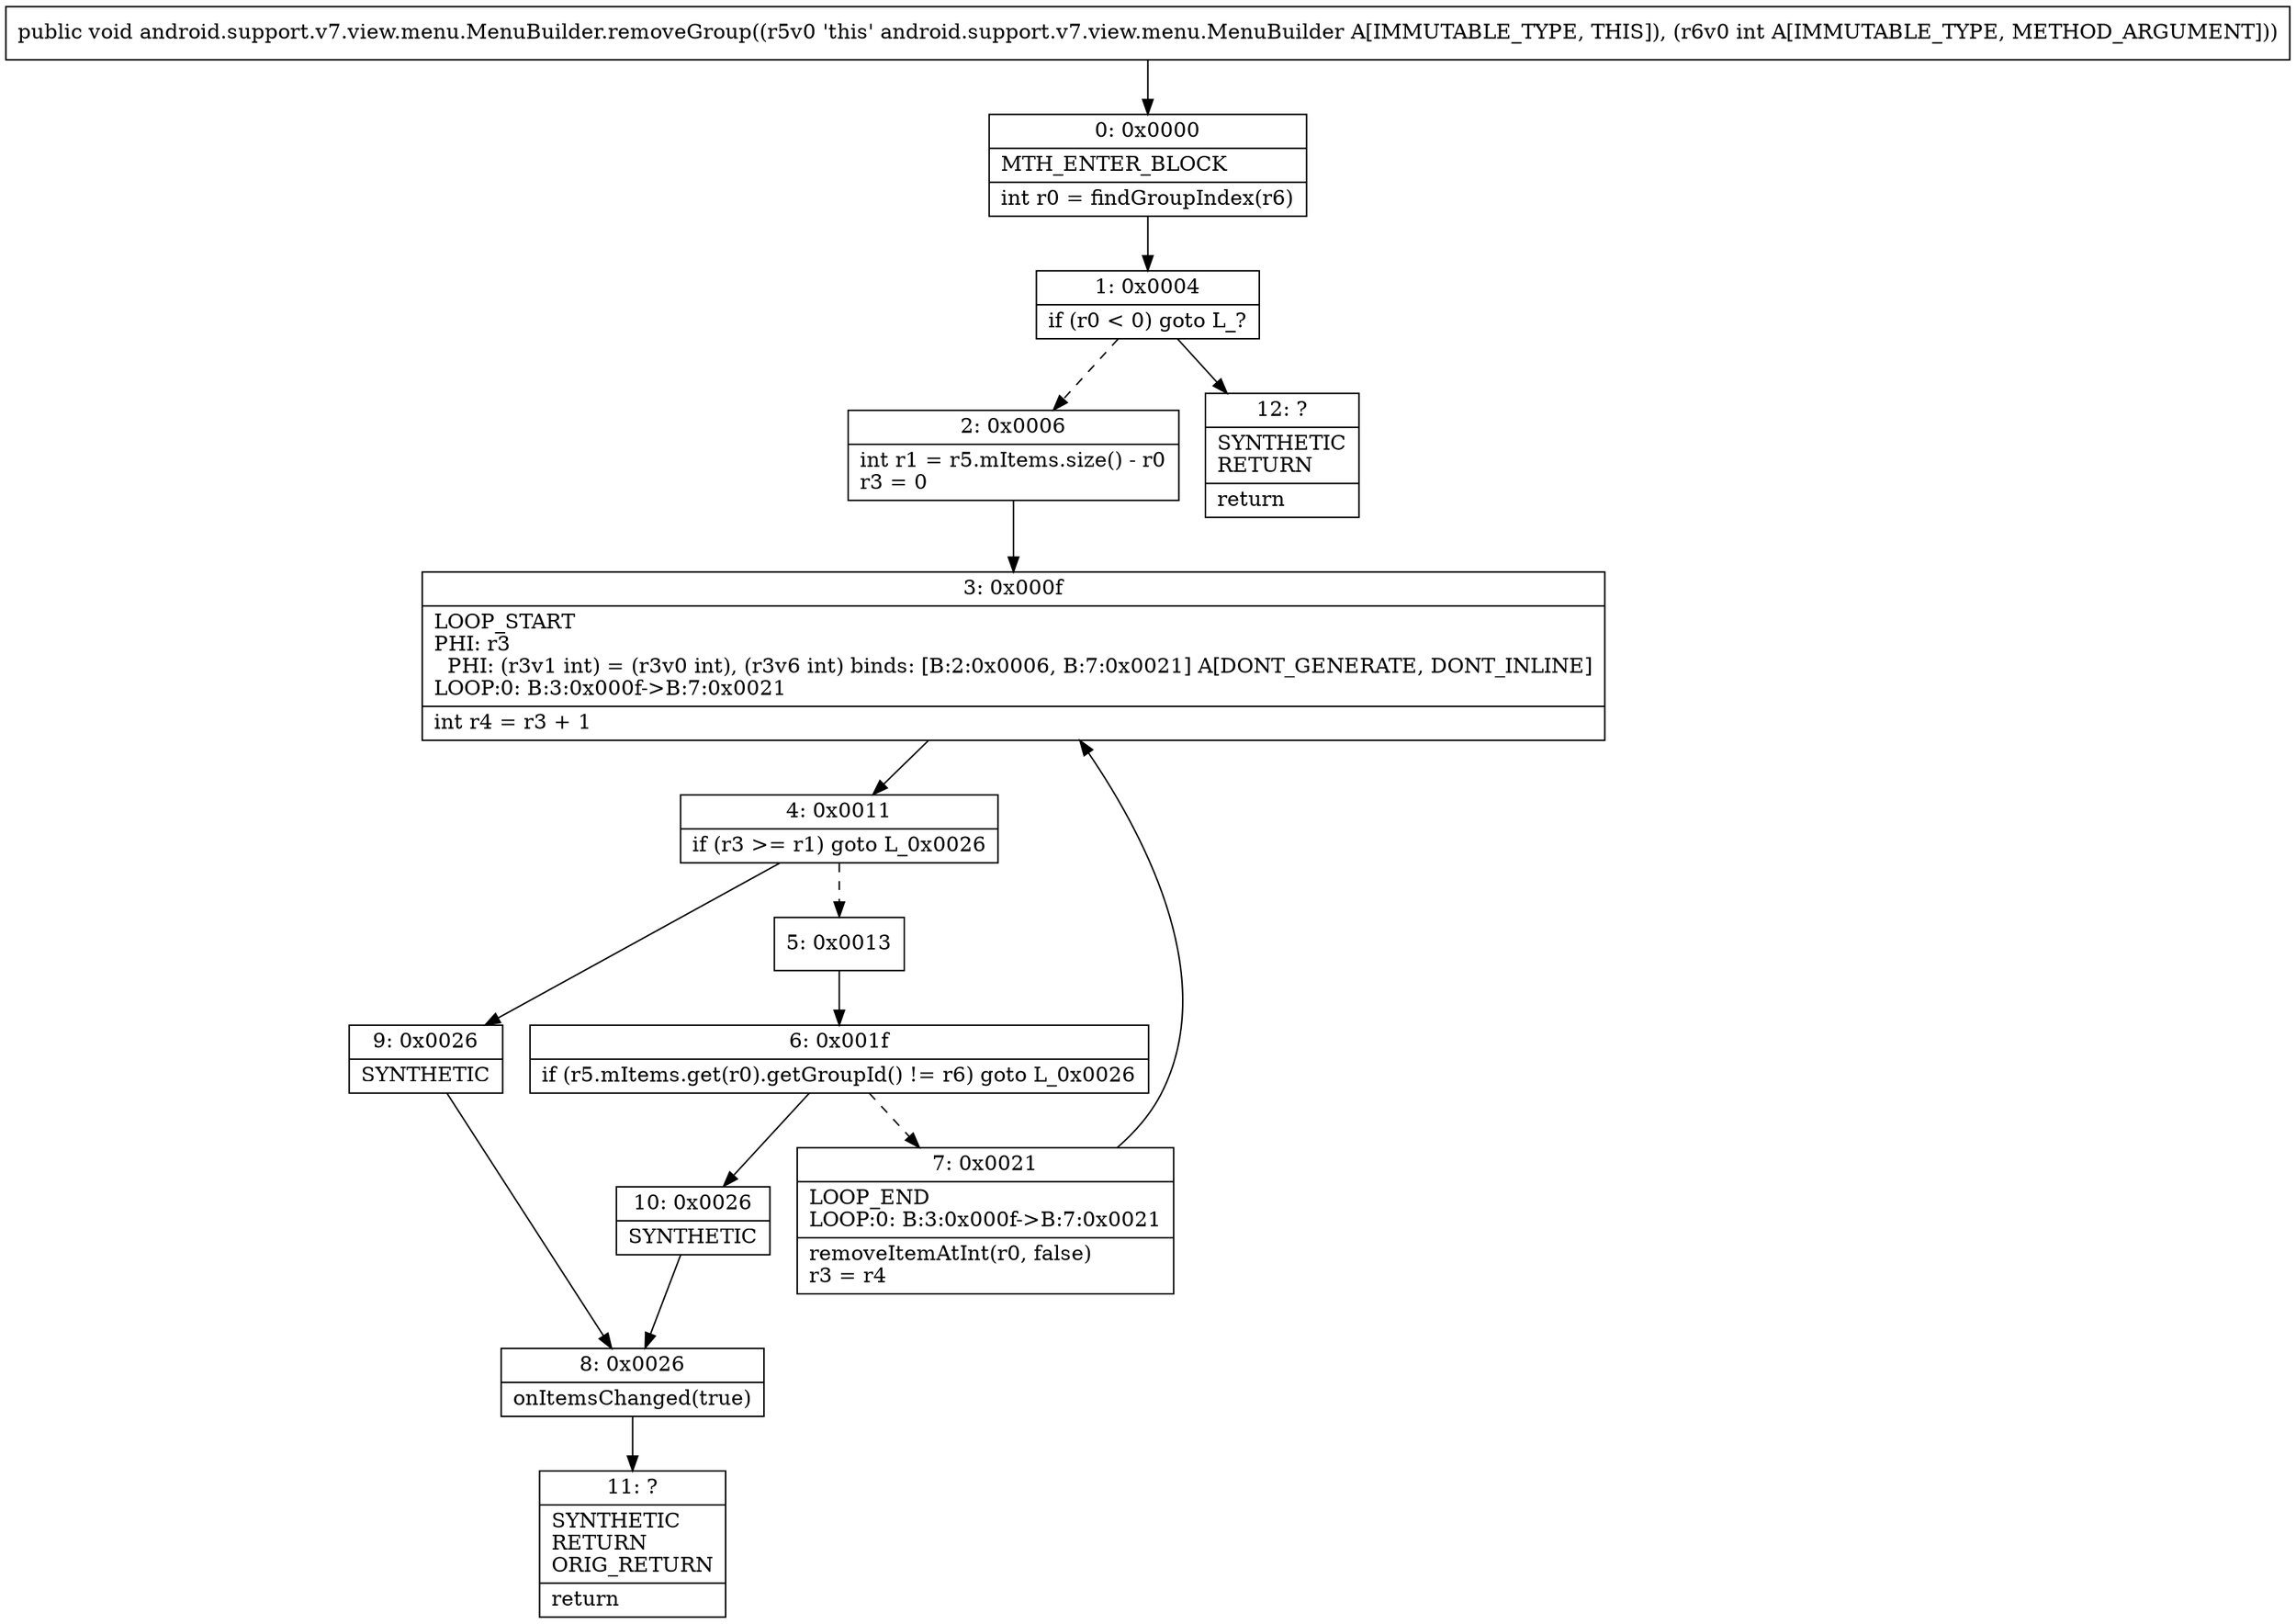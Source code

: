 digraph "CFG forandroid.support.v7.view.menu.MenuBuilder.removeGroup(I)V" {
Node_0 [shape=record,label="{0\:\ 0x0000|MTH_ENTER_BLOCK\l|int r0 = findGroupIndex(r6)\l}"];
Node_1 [shape=record,label="{1\:\ 0x0004|if (r0 \< 0) goto L_?\l}"];
Node_2 [shape=record,label="{2\:\ 0x0006|int r1 = r5.mItems.size() \- r0\lr3 = 0\l}"];
Node_3 [shape=record,label="{3\:\ 0x000f|LOOP_START\lPHI: r3 \l  PHI: (r3v1 int) = (r3v0 int), (r3v6 int) binds: [B:2:0x0006, B:7:0x0021] A[DONT_GENERATE, DONT_INLINE]\lLOOP:0: B:3:0x000f\-\>B:7:0x0021\l|int r4 = r3 + 1\l}"];
Node_4 [shape=record,label="{4\:\ 0x0011|if (r3 \>= r1) goto L_0x0026\l}"];
Node_5 [shape=record,label="{5\:\ 0x0013}"];
Node_6 [shape=record,label="{6\:\ 0x001f|if (r5.mItems.get(r0).getGroupId() != r6) goto L_0x0026\l}"];
Node_7 [shape=record,label="{7\:\ 0x0021|LOOP_END\lLOOP:0: B:3:0x000f\-\>B:7:0x0021\l|removeItemAtInt(r0, false)\lr3 = r4\l}"];
Node_8 [shape=record,label="{8\:\ 0x0026|onItemsChanged(true)\l}"];
Node_9 [shape=record,label="{9\:\ 0x0026|SYNTHETIC\l}"];
Node_10 [shape=record,label="{10\:\ 0x0026|SYNTHETIC\l}"];
Node_11 [shape=record,label="{11\:\ ?|SYNTHETIC\lRETURN\lORIG_RETURN\l|return\l}"];
Node_12 [shape=record,label="{12\:\ ?|SYNTHETIC\lRETURN\l|return\l}"];
MethodNode[shape=record,label="{public void android.support.v7.view.menu.MenuBuilder.removeGroup((r5v0 'this' android.support.v7.view.menu.MenuBuilder A[IMMUTABLE_TYPE, THIS]), (r6v0 int A[IMMUTABLE_TYPE, METHOD_ARGUMENT])) }"];
MethodNode -> Node_0;
Node_0 -> Node_1;
Node_1 -> Node_2[style=dashed];
Node_1 -> Node_12;
Node_2 -> Node_3;
Node_3 -> Node_4;
Node_4 -> Node_5[style=dashed];
Node_4 -> Node_9;
Node_5 -> Node_6;
Node_6 -> Node_7[style=dashed];
Node_6 -> Node_10;
Node_7 -> Node_3;
Node_8 -> Node_11;
Node_9 -> Node_8;
Node_10 -> Node_8;
}


